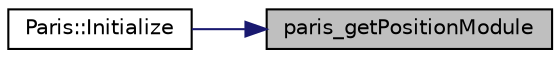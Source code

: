 digraph "paris_getPositionModule"
{
 // LATEX_PDF_SIZE
  edge [fontname="Helvetica",fontsize="10",labelfontname="Helvetica",labelfontsize="10"];
  node [fontname="Helvetica",fontsize="10",shape=record];
  rankdir="RL";
  Node1 [label="paris_getPositionModule",height=0.2,width=0.4,color="black", fillcolor="grey75", style="filled", fontcolor="black",tooltip=" "];
  Node1 -> Node2 [dir="back",color="midnightblue",fontsize="10",style="solid",fontname="Helvetica"];
  Node2 [label="Paris::Initialize",height=0.2,width=0.4,color="black", fillcolor="white", style="filled",URL="$class_paris.html#a2f4c2c7179a5ec14230327bc40a137b0",tooltip=" "];
}
